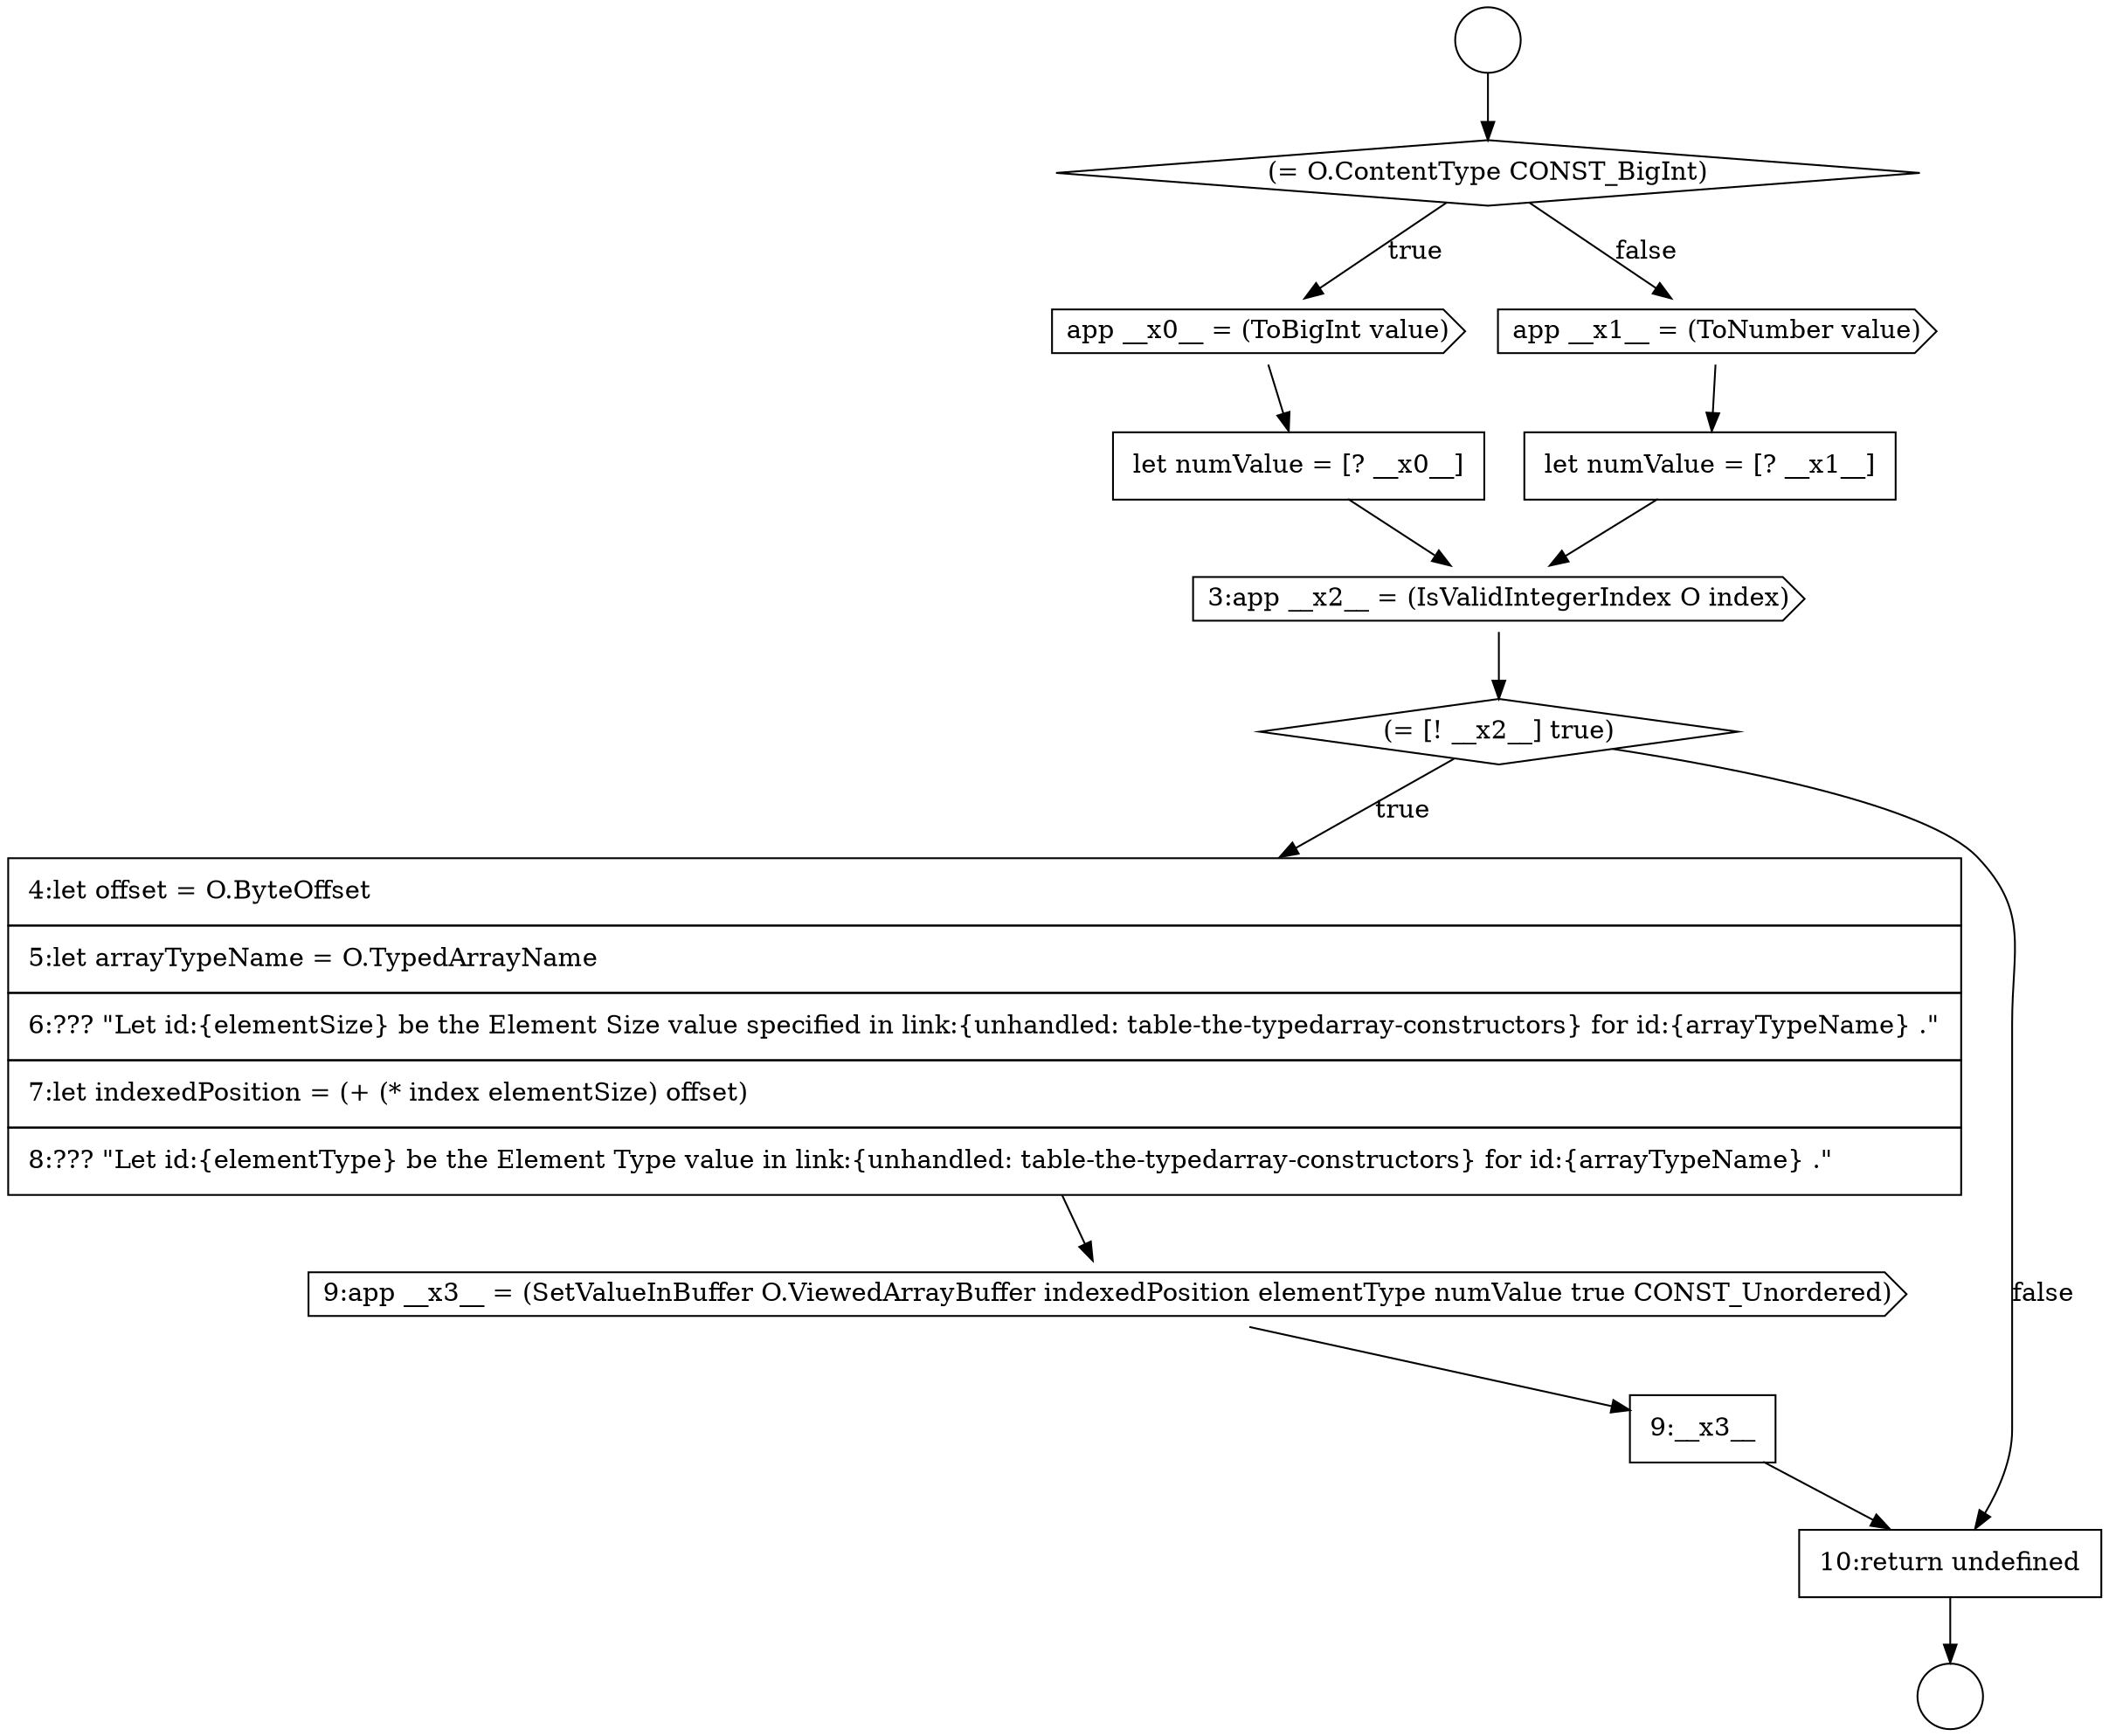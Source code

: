 digraph {
  node3029 [shape=none, margin=0, label=<<font color="black">
    <table border="0" cellborder="1" cellspacing="0" cellpadding="10">
      <tr><td align="left">let numValue = [? __x1__]</td></tr>
    </table>
  </font>> color="black" fillcolor="white" style=filled]
  node3032 [shape=none, margin=0, label=<<font color="black">
    <table border="0" cellborder="1" cellspacing="0" cellpadding="10">
      <tr><td align="left">4:let offset = O.ByteOffset</td></tr>
      <tr><td align="left">5:let arrayTypeName = O.TypedArrayName</td></tr>
      <tr><td align="left">6:??? &quot;Let id:{elementSize} be the Element Size value specified in link:{unhandled: table-the-typedarray-constructors} for id:{arrayTypeName} .&quot;</td></tr>
      <tr><td align="left">7:let indexedPosition = (+ (* index elementSize) offset)</td></tr>
      <tr><td align="left">8:??? &quot;Let id:{elementType} be the Element Type value in link:{unhandled: table-the-typedarray-constructors} for id:{arrayTypeName} .&quot;</td></tr>
    </table>
  </font>> color="black" fillcolor="white" style=filled]
  node3023 [shape=circle label=" " color="black" fillcolor="white" style=filled]
  node3031 [shape=diamond, label=<<font color="black">(= [! __x2__] true)</font>> color="black" fillcolor="white" style=filled]
  node3026 [shape=cds, label=<<font color="black">app __x0__ = (ToBigInt value)</font>> color="black" fillcolor="white" style=filled]
  node3024 [shape=circle label=" " color="black" fillcolor="white" style=filled]
  node3030 [shape=cds, label=<<font color="black">3:app __x2__ = (IsValidIntegerIndex O index)</font>> color="black" fillcolor="white" style=filled]
  node3025 [shape=diamond, label=<<font color="black">(= O.ContentType CONST_BigInt)</font>> color="black" fillcolor="white" style=filled]
  node3035 [shape=none, margin=0, label=<<font color="black">
    <table border="0" cellborder="1" cellspacing="0" cellpadding="10">
      <tr><td align="left">10:return undefined</td></tr>
    </table>
  </font>> color="black" fillcolor="white" style=filled]
  node3028 [shape=cds, label=<<font color="black">app __x1__ = (ToNumber value)</font>> color="black" fillcolor="white" style=filled]
  node3033 [shape=cds, label=<<font color="black">9:app __x3__ = (SetValueInBuffer O.ViewedArrayBuffer indexedPosition elementType numValue true CONST_Unordered)</font>> color="black" fillcolor="white" style=filled]
  node3027 [shape=none, margin=0, label=<<font color="black">
    <table border="0" cellborder="1" cellspacing="0" cellpadding="10">
      <tr><td align="left">let numValue = [? __x0__]</td></tr>
    </table>
  </font>> color="black" fillcolor="white" style=filled]
  node3034 [shape=none, margin=0, label=<<font color="black">
    <table border="0" cellborder="1" cellspacing="0" cellpadding="10">
      <tr><td align="left">9:__x3__</td></tr>
    </table>
  </font>> color="black" fillcolor="white" style=filled]
  node3034 -> node3035 [ color="black"]
  node3033 -> node3034 [ color="black"]
  node3028 -> node3029 [ color="black"]
  node3023 -> node3025 [ color="black"]
  node3025 -> node3026 [label=<<font color="black">true</font>> color="black"]
  node3025 -> node3028 [label=<<font color="black">false</font>> color="black"]
  node3026 -> node3027 [ color="black"]
  node3031 -> node3032 [label=<<font color="black">true</font>> color="black"]
  node3031 -> node3035 [label=<<font color="black">false</font>> color="black"]
  node3032 -> node3033 [ color="black"]
  node3035 -> node3024 [ color="black"]
  node3030 -> node3031 [ color="black"]
  node3029 -> node3030 [ color="black"]
  node3027 -> node3030 [ color="black"]
}

